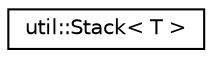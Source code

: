 digraph "Graphical Class Hierarchy"
{
 // LATEX_PDF_SIZE
  edge [fontname="Helvetica",fontsize="10",labelfontname="Helvetica",labelfontsize="10"];
  node [fontname="Helvetica",fontsize="10",shape=record];
  rankdir="LR";
  Node0 [label="util::Stack\< T \>",height=0.2,width=0.4,color="black", fillcolor="white", style="filled",URL="$classutil_1_1Stack.html",tooltip=" "];
}
